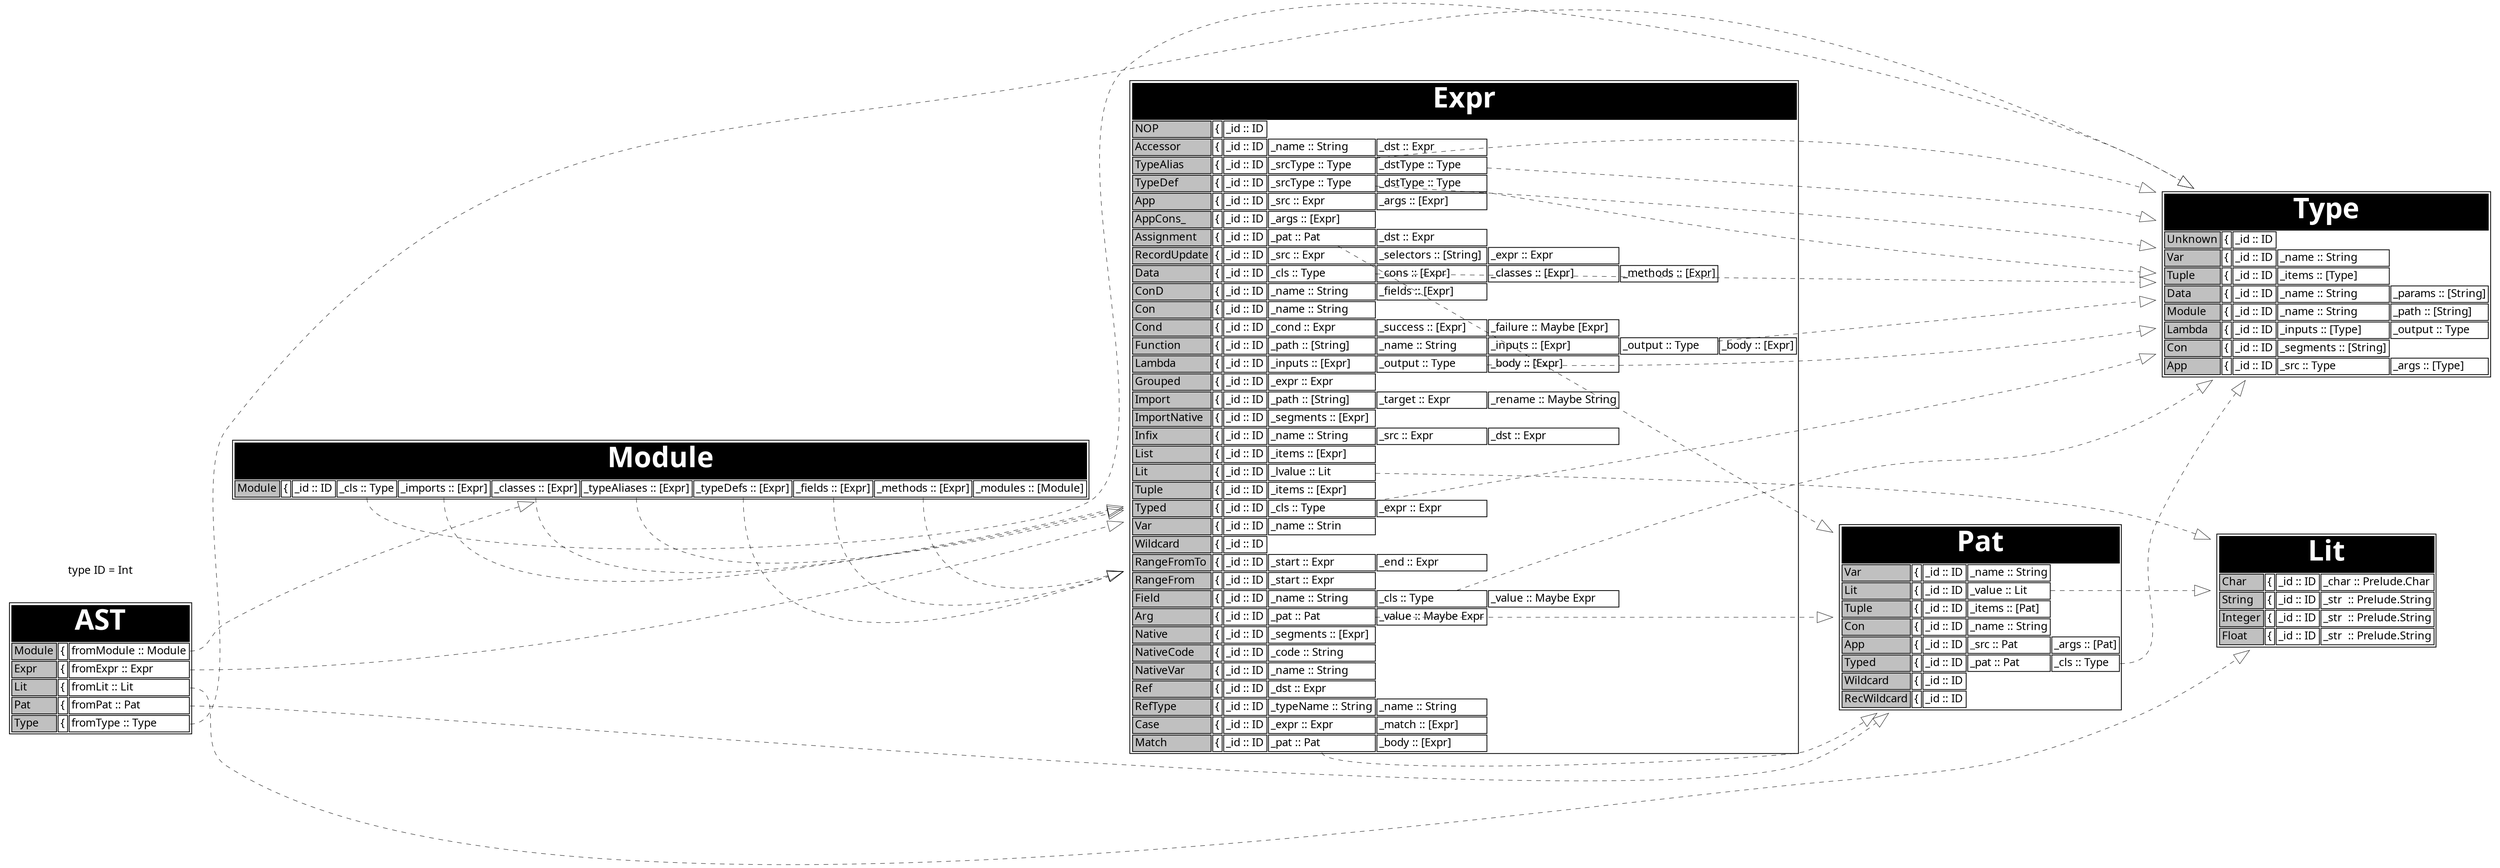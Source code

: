 digraph "G" {
    /// for fmt in png svg; do
    ///     for i in dot neato twopi circo fdp sfdp patchwork; do
    ///         # echo $fmt $i;
    ///         $i "-T$fmt" ast.dot > ${i}.$fmt &
    ///     done
    /// done
    /// 
    /// for i in dot; do
    ///     # echo $fmt $i 300 DPI;
    ///     # 7016 x 4961
    ///     $i -Tpng -Gdpi=300 -Gsize=23.38666666666666666666,16.53666666666666666666\! ast.dot > ${i}_big.png &
    ///     $i -Tsvg -Gdpi=300 -Gsize=23.38666666666666666666,16.53666666666666666666\! ast.dot > ${i}_big.svg &
    ///     $i -Tpdf -Gdpi=28                                                           ast.dot > ${i}_big.pdf &
    /// done
    /// wait

    //
    // '\n'.join(["Expr:{x} -> {y};".format(**locals()) for x, y in re.findall("<([a-zA-Z_]*)>[a-zA-Z_]* :: [[]?([a-zA-Z_]*)[]]?",  text)])
    
    rankdir = "LR";
    node [shape=none; fontname="Menlo-Regular" ];
    edge [penwidth=0.5; style=dashed; arrowsize=2; arrowhead="empty"];

    AST [ label = < <table>
         <tr><td ALIGN="center" bgcolor="black" colspan="3" PORT="AST"><font color="white" POINT-SIZE="36.0" FACE="Futura-Medium"><b>AST</b></font></td></tr>
         <tr><td ALIGN="left"  bgcolor="grey"><font FACE="Futura-Medium">Module</font></td> <td ALIGN="left">{</td> <td ALIGN="left" PORT="AST_Module">fromModule :: Module</td></tr>
         <tr><td ALIGN="left"  bgcolor="grey"><font FACE="Futura-Medium">Expr</font></td>   <td ALIGN="left">{</td> <td ALIGN="left" PORT="AST_Expr">fromExpr :: Expr</td></tr>
         <tr><td ALIGN="left"  bgcolor="grey"><font FACE="Futura-Medium">Lit</font></td>    <td ALIGN="left">{</td> <td ALIGN="left" PORT="AST_Lit">fromLit :: Lit</td></tr>
         <tr><td ALIGN="left"  bgcolor="grey"><font FACE="Futura-Medium">Pat</font></td>    <td ALIGN="left">{</td> <td ALIGN="left" PORT="AST_Pat">fromPat :: Pat</td></tr>
         <tr><td ALIGN="left"  bgcolor="grey"><font FACE="Futura-Medium">Type</font></td>   <td ALIGN="left">{</td> <td ALIGN="left" PORT="AST_Type">fromType :: Type</td></tr>
     </table>>
    ];
    AST:AST_Module -> Module [weight=0.1];
    AST:AST_Expr -> Expr;
    AST:AST_Lit -> Lit;
    AST:AST_Pat -> Pat;
    AST:AST_Type -> Type;

    Module [ label = < <table>
        <tr><td ALIGN="center" bgcolor="black" COLSPAN="11" PORT="Module"><font color="white" POINT-SIZE="36.0" FACE="Futura-Medium"><b>Module</b></font></td></tr>
        <tr>
            <td ALIGN="left" PORT="Module" bgcolor="grey"><font FACE="Futura-Medium">Module</font></td>
            <td ALIGN="left">{</td>
            <td ALIGN="left" PORT="id">_id :: ID</td>
            <td ALIGN="left" PORT="cls">_cls :: Type</td>
            <td ALIGN="left" PORT="imports">_imports :: [Expr]</td>
            <td ALIGN="left" PORT="classes">_classes :: [Expr]</td>
            <td ALIGN="left" PORT="typeAliases">_typeAliases :: [Expr]</td>
            <td ALIGN="left" PORT="typeDefs">_typeDefs :: [Expr]</td>
            <td ALIGN="left" PORT="fields">_fields :: [Expr]</td>
            <td ALIGN="left" PORT="methods">_methods :: [Expr]</td>
            <td ALIGN="left" PORT="modules">_modules :: [Module]</td>
        </tr>
     </table>>
    ];
// (for clarity)    Module:id -> ID;
    Module:cls -> Type [weight=0.1];
    Module:imports -> Expr [weight=0.1];
    Module:classes -> Expr [weight=0.1];
    Module:typeAliases -> Expr [weight=0.1];
    Module:typeDefs -> Expr [weight=0.1];
    Module:fields -> Expr [weight=0.1];
    Module:methods -> Expr [weight=0.1];
// (for clarity)    Module:modules -> Module [weight=0.1];

    ID [ label = "type ID = Int"];

    Lit [ label = < <table>
         <tr><td ALIGN="center" bgcolor="black" COLSPAN="4" PORT="Lit"><font color="white" POINT-SIZE="36.0" FACE="Futura-Medium"><b>Lit</b></font></td></tr>
         <tr><td ALIGN="left" PORT="Char" bgcolor="grey"><font FACE="Futura-Medium">Char</font></td>       <td ALIGN="left">{</td> <td ALIGN="left" PORT="Char_id">_id :: ID</td>   <td ALIGN="left" PORT="Char_char">_char :: Prelude.Char</td></tr>
         <tr><td ALIGN="left" PORT="String" bgcolor="grey"><font FACE="Futura-Medium">String</font></td>   <td ALIGN="left">{</td> <td ALIGN="left" PORT="String_id">_id :: ID</td> <td ALIGN="left" PORT="String_str">_str  :: Prelude.String</td></tr>
         <tr><td ALIGN="left" PORT="Integer" bgcolor="grey"><font FACE="Futura-Medium">Integer</font></td> <td ALIGN="left">{</td> <td ALIGN="left" PORT="Integer_id">_id :: ID</td><td ALIGN="left" PORT="Integer_str">_str  :: Prelude.String</td></tr>
         <tr><td ALIGN="left" PORT="Float" bgcolor="grey"><font FACE="Futura-Medium">Float</font></td>     <td ALIGN="left">{</td> <td ALIGN="left" PORT="Float_id">_id :: ID</td>  <td ALIGN="left" PORT="Float_str">_str  :: Prelude.String</td></tr>
     </table>>
    ];
// (for clarity)    Lit:Char_id -> ID;
// (for clarity)    Lit:String_id -> ID;
// (for clarity)    Lit:Integer_id -> ID;
// (for clarity)    Lit:Float_id -> ID;

    Pat [ label = < <table>
            <tr><td ALIGN="center" bgcolor="black" COLSPAN="5" PORT="Pat"><font color="white" POINT-SIZE="36.0" FACE="Futura-Medium"><b>Pat</b></font></td></tr>
            <tr><td ALIGN="left" PORT="Var" bgcolor="grey"><font FACE="Futura-Medium">Var</font></td>                 <td ALIGN="left">{</td> <td ALIGN="left" PORT="Var_id">_id :: ID</td>             <td ALIGN="left" PORT="Var_name">_name :: String</td></tr>
            <tr><td ALIGN="left" PORT="Lit" bgcolor="grey"><font FACE="Futura-Medium">Lit</font></td>                 <td ALIGN="left">{</td> <td ALIGN="left" PORT="Lit_id">_id :: ID</td>             <td ALIGN="left" PORT="Lit_value">_value :: Lit</td></tr>
            <tr><td ALIGN="left" PORT="Tuple" bgcolor="grey"><font FACE="Futura-Medium">Tuple</font></td>             <td ALIGN="left">{</td> <td ALIGN="left" PORT="Tuple_id">_id :: ID</td>           <td ALIGN="left" PORT="Tuple_items">_items :: [Pat]</td></tr>
            <tr><td ALIGN="left" PORT="Con" bgcolor="grey"><font FACE="Futura-Medium">Con</font></td>                 <td ALIGN="left">{</td> <td ALIGN="left" PORT="Con_id">_id :: ID</td>             <td ALIGN="left" PORT="Con_name">_name :: String</td></tr>
            <tr><td ALIGN="left" PORT="App" bgcolor="grey"><font FACE="Futura-Medium">App</font></td>                 <td ALIGN="left">{</td> <td ALIGN="left" PORT="App_id">_id :: ID</td>             <td ALIGN="left" PORT="App_src">_src :: Pat</td>              <td ALIGN="left" PORT="App_args">_args :: [Pat]</td></tr>
            <tr><td ALIGN="left" PORT="Typed" bgcolor="grey"><font FACE="Futura-Medium">Typed</font></td>             <td ALIGN="left">{</td> <td ALIGN="left" PORT="Typed_id">_id :: ID</td>           <td ALIGN="left" PORT="Typed_pat">_pat :: Pat</td>            <td ALIGN="left" PORT="Typed_cls">_cls :: Type</td></tr>
            <tr><td ALIGN="left" PORT="Wildcard" bgcolor="grey"><font FACE="Futura-Medium">Wildcard</font></td>       <td ALIGN="left">{</td> <td ALIGN="left" PORT="Wildcard_id">_id :: ID</td></tr>
            <tr><td ALIGN="left" PORT="RecWildcard" bgcolor="grey"><font FACE="Futura-Medium">RecWildcard</font></td> <td ALIGN="left">{</td> <td ALIGN="left" PORT="RecWildcard_id">_id :: ID</td></tr>
        </table>
     >
    ];
// (for clarity)    Pat:Var_id -> ID;  
// (for clarity)    Pat:Lit_id -> ID;  
// (for clarity)    Pat:Tuple_id -> ID;  
// (for clarity)    Pat:Con_id -> ID;  
// (for clarity)    Pat:App_id -> ID;  
// (for clarity)    Pat:Typed_id -> ID;  
// (for clarity)    Pat:Wildcard_id -> ID;  
// (for clarity)    Pat:RecWildcard_id -> ID;
    Pat:Lit_value -> Lit;
// (for clarity)    Pat:Tuple_items -> Pat;
// (for clarity)    Pat:App_src -> Pat;
// (for clarity)    Pat:Typed_pat -> Pat;
// (for clarity)    Pat:App_args -> Pat;
    Pat:Typed_cls -> Type;

    Expr [ shape = none; label = < <table>
         <tr><td ALIGN="center" bgcolor="black" colspan="8" PORT="Expr"><font color="white" POINT-SIZE="36.0" FACE="Futura-Medium"><b>Expr</b></font></td></tr>
         <tr><td ALIGN="left" PORT="Expr_NOP" bgcolor="grey"><font FACE="Futura-Medium">NOP</font></td>                   <td ALIGN="left">{</td> <td ALIGN="left" PORT="Expr_NOP_id">_id :: ID</td></tr>
         <tr><td ALIGN="left" PORT="Expr_Accessor" bgcolor="grey"><font FACE="Futura-Medium">Accessor</font></td>         <td ALIGN="left">{</td> <td ALIGN="left" PORT="Expr_Accessor_id">_id :: ID</td>     <td ALIGN="left" PORT="Expr_Accessor_name">_name :: String</td>                  <td ALIGN="left" PORT="Expr_Accessor_dst">_dst :: Expr</td></tr>
         <tr><td ALIGN="left" PORT="Expr_TypeAlias" bgcolor="grey"><font FACE="Futura-Medium">TypeAlias</font></td>       <td ALIGN="left">{</td> <td ALIGN="left" PORT="Expr_TypeAlias_id">_id :: ID</td>    <td ALIGN="left" PORT="Expr_TypeAlias_srcType">_srcType :: Type</td>             <td ALIGN="left" PORT="Expr_TypeAlias_dstType">_dstType :: Type</td></tr>
         <tr><td ALIGN="left" PORT="Expr_TypeDef" bgcolor="grey"><font FACE="Futura-Medium">TypeDef</font></td>           <td ALIGN="left">{</td> <td ALIGN="left" PORT="Expr_TypeDef_id">_id :: ID</td>      <td ALIGN="left" PORT="Expr_TypeDef_srcType">_srcType :: Type</td>               <td ALIGN="left" PORT="Expr_TypeDef_dstType">_dstType :: Type</td></tr>
         <tr><td ALIGN="left" PORT="Expr_App" bgcolor="grey"><font FACE="Futura-Medium">App</font></td>                   <td ALIGN="left">{</td> <td ALIGN="left" PORT="Expr_App_id">_id :: ID</td>          <td ALIGN="left" PORT="Expr_App_src">_src :: Expr</td>                           <td ALIGN="left" PORT="Expr_App_args">_args :: [Expr]</td></tr>
         <tr><td ALIGN="left" PORT="Expr_AppCons_" bgcolor="grey"><font FACE="Futura-Medium">AppCons_</font></td>         <td ALIGN="left">{</td> <td ALIGN="left" PORT="Expr_AppCons__id">_id :: ID</td>     <td ALIGN="left" PORT="Expr_AppCons__args">_args :: [Expr]</td></tr>
         <tr><td ALIGN="left" PORT="Expr_Assignment" bgcolor="grey"><font FACE="Futura-Medium">Assignment</font></td>     <td ALIGN="left">{</td> <td ALIGN="left" PORT="Expr_Assignment_id">_id :: ID</td>   <td ALIGN="left" PORT="Expr_Assignment_pat">_pat :: Pat</td>                     <td ALIGN="left" PORT="Expr_Assignment_dst">_dst :: Expr</td></tr>
         <tr><td ALIGN="left" PORT="Expr_RecordUpdate" bgcolor="grey"><font FACE="Futura-Medium">RecordUpdate</font></td> <td ALIGN="left">{</td> <td ALIGN="left" PORT="Expr_RecordUpdate_id">_id :: ID</td> <td ALIGN="left" PORT="Expr_RecordUpdate_src">_src :: Expr</td>                  <td ALIGN="left" PORT="Expr_RecordUpdate_selectors">_selectors :: [String]</td> <td ALIGN="left" PORT="Expr_RecordUpdate__expr">_expr :: Expr</td></tr>
         <tr><td ALIGN="left" PORT="Expr_Data" bgcolor="grey"><font FACE="Futura-Medium">Data</font></td>                 <td ALIGN="left">{</td> <td ALIGN="left" PORT="Expr_Data_id">_id :: ID</td>         <td ALIGN="left" PORT="Expr_Data_cls">_cls :: Type</td>                          <td ALIGN="left" PORT="Expr_Data_cons">_cons :: [Expr]</td>                     <td ALIGN="left" PORT="Expr_Data_classes">_classes :: [Expr]</td>           <td ALIGN="left" PORT="Expr_Data_methods">_methods :: [Expr]</td></tr>
         <tr><td ALIGN="left" PORT="Expr_ConD" bgcolor="grey"><font FACE="Futura-Medium">ConD</font></td>                 <td ALIGN="left">{</td> <td ALIGN="left" PORT="Expr_ConD_id">_id :: ID</td>         <td ALIGN="left" PORT="Expr_ConD_name">_name :: String</td>                      <td ALIGN="left" PORT="Expr_ConD_fields">_fields :: [Expr]</td></tr>
         <tr><td ALIGN="left" PORT="Expr_Con" bgcolor="grey"><font FACE="Futura-Medium">Con</font></td>                   <td ALIGN="left">{</td> <td ALIGN="left" PORT="Expr_Con_id">_id :: ID</td>          <td ALIGN="left" PORT="Expr_Con_name">_name :: String</td></tr>
         <tr><td ALIGN="left" PORT="Expr_Cond" bgcolor="grey"><font FACE="Futura-Medium">Cond</font></td>                 <td ALIGN="left">{</td> <td ALIGN="left" PORT="Expr_Cond_id">_id :: ID</td>         <td ALIGN="left" PORT="Expr_Cond_cond">_cond :: Expr</td>                        <td ALIGN="left" PORT="Expr_Cond_success">_success :: [Expr]</td>               <td ALIGN="left" >_failure :: Maybe [Expr]</td></tr>
         <tr><td ALIGN="left" PORT="Expr_Function" bgcolor="grey"><font FACE="Futura-Medium">Function</font></td>         <td ALIGN="left">{</td> <td ALIGN="left" PORT="Expr_Function_id">_id :: ID</td>     <td ALIGN="left" PORT="Expr_Function_path">_path :: [String]</td>                <td ALIGN="left" PORT="Expr_Function_name">_name :: String</td>                 <td ALIGN="left" >_inputs :: [Expr]</td>                                    <td ALIGN="left" PORT="Expr_Function_output">_output :: Type</td>      <td ALIGN="left" PORT="Expr_Function_body">_body :: [Expr]</td></tr>
         <tr><td ALIGN="left" PORT="Expr_Lambda" bgcolor="grey"><font FACE="Futura-Medium">Lambda</font></td>             <td ALIGN="left">{</td> <td ALIGN="left" PORT="Expr_Lambda_id">_id :: ID</td>       <td ALIGN="left" PORT="Expr_Lambda_inputs">_inputs :: [Expr]</td>                <td ALIGN="left" PORT="Expr_Lambda_output">_output :: Type</td>                 <td ALIGN="left" >_body :: [Expr]</td></tr>
         <tr><td ALIGN="left" PORT="Expr_Grouped" bgcolor="grey"><font FACE="Futura-Medium">Grouped</font></td>           <td ALIGN="left">{</td> <td ALIGN="left" PORT="Expr_Grouped_id">_id :: ID</td>      <td ALIGN="left" PORT="Expr_Grouped_expr">_expr :: Expr</td></tr>
         <tr><td ALIGN="left" PORT="Expr_Import" bgcolor="grey"><font FACE="Futura-Medium">Import</font></td>             <td ALIGN="left">{</td> <td ALIGN="left" PORT="Expr_Import_id">_id :: ID</td>       <td ALIGN="left" PORT="Expr_Import_path">_path :: [String]</td>                  <td ALIGN="left" PORT="Expr_Import_target">_target :: Expr</td>                 <td ALIGN="left" PORT="Expr_Import_rename">_rename :: Maybe String</td></tr>
         <tr><td ALIGN="left" PORT="Expr_ImportNative" bgcolor="grey"><font FACE="Futura-Medium">ImportNative</font></td> <td ALIGN="left">{</td> <td ALIGN="left" PORT="Expr_ImportNative_id">_id :: ID</td> <td ALIGN="left" PORT="Expr_ImportNative_segments">_segments :: [Expr]</td></tr>
         <tr><td ALIGN="left" PORT="Expr_Infix" bgcolor="grey"><font FACE="Futura-Medium">Infix</font></td>               <td ALIGN="left">{</td> <td ALIGN="left" PORT="Expr_Infix_id">_id :: ID</td>        <td ALIGN="left" PORT="Expr_Infix_name">_name :: String</td>                     <td ALIGN="left" PORT="Expr_Infix_src">_src :: Expr</td>                        <td ALIGN="left" PORT="Expr_Infix_dst">_dst :: Expr</td></tr>
         <tr><td ALIGN="left" PORT="Expr_List" bgcolor="grey"><font FACE="Futura-Medium">List</font></td>                 <td ALIGN="left">{</td> <td ALIGN="left" PORT="Expr_List_id">_id :: ID</td>         <td ALIGN="left" PORT="Expr_List_items">_items :: [Expr]</td></tr>
         <tr><td ALIGN="left" PORT="Expr_Lit" bgcolor="grey"><font FACE="Futura-Medium">Lit</font></td>                   <td ALIGN="left">{</td> <td ALIGN="left" PORT="Expr_Lit_id">_id :: ID</td>          <td ALIGN="left" PORT="Expr_Lit_lvalue">_lvalue :: Lit</td></tr>
         <tr><td ALIGN="left" PORT="Expr_Tuple" bgcolor="grey"><font FACE="Futura-Medium">Tuple</font></td>               <td ALIGN="left">{</td> <td ALIGN="left" PORT="Expr_Tuple_id">_id :: ID</td>        <td ALIGN="left" PORT="Expr_Tuple_items">_items :: [Expr]</td></tr>
         <tr><td ALIGN="left" PORT="Expr_Typed" bgcolor="grey"><font FACE="Futura-Medium">Typed</font></td>               <td ALIGN="left">{</td> <td ALIGN="left" PORT="Expr_Typed_id">_id :: ID</td>        <td ALIGN="left" PORT="Expr_Typed_cls">_cls :: Type</td>                         <td ALIGN="left" PORT="Expr_Typed_expr">_expr :: Expr</td></tr>
         <tr><td ALIGN="left" PORT="Expr_Var" bgcolor="grey"><font FACE="Futura-Medium">Var</font></td>                   <td ALIGN="left">{</td> <td ALIGN="left" PORT="Expr_Var_id">_id :: ID</td>          <td ALIGN="left" PORT="Expr_Var_name">_name :: Strin</td></tr>
         <tr><td ALIGN="left" PORT="Expr_Wildcard" bgcolor="grey"><font FACE="Futura-Medium">Wildcard</font></td>         <td ALIGN="left">{</td> <td ALIGN="left" PORT="Expr_Wildcard_id">_id :: ID</td></tr>
         <tr><td ALIGN="left" PORT="Expr_RangeFromTo" bgcolor="grey"><font FACE="Futura-Medium">RangeFromTo</font></td>   <td ALIGN="left">{</td> <td ALIGN="left" PORT="Expr_RangeFromTo_id">_id :: ID</td>  <td ALIGN="left" PORT="Expr_RangeFromTo_start">_start :: Expr</td>               <td ALIGN="left" PORT="Expr_RangeFromTo_end">_end :: Expr</td></tr>
         <tr><td ALIGN="left" PORT="Expr_RangeFrom" bgcolor="grey"><font FACE="Futura-Medium">RangeFrom</font></td>       <td ALIGN="left">{</td> <td ALIGN="left" PORT="Expr_RangeFrom_id">_id :: ID</td>    <td ALIGN="left" PORT="Expr_RangeFrom_start">_start :: Expr</td></tr>
         <tr><td ALIGN="left" PORT="Expr_Field" bgcolor="grey"><font FACE="Futura-Medium">Field</font></td>               <td ALIGN="left">{</td> <td ALIGN="left" PORT="Expr_Field_id">_id :: ID</td>        <td ALIGN="left" PORT="Expr_Field_name">_name :: String</td>                     <td ALIGN="left" PORT="Expr_Field_cls">_cls :: Type</td>                        <td ALIGN="left" PORT="Expr_Field_value">_value :: Maybe Expr</td></tr>
         <tr><td ALIGN="left" PORT="Expr_Arg" bgcolor="grey"><font FACE="Futura-Medium">Arg</font></td>                   <td ALIGN="left">{</td> <td ALIGN="left" PORT="Expr_Arg_id">_id :: ID</td>          <td ALIGN="left" PORT="Expr_Arg_pat">_pat :: Pat</td>                            <td ALIGN="left" PORT="Expr_Arg_value">_value :: Maybe Expr</td></tr>
         <tr><td ALIGN="left" PORT="Expr_Native" bgcolor="grey"><font FACE="Futura-Medium">Native</font></td>             <td ALIGN="left">{</td> <td ALIGN="left" PORT="Expr_Native_id">_id :: ID</td>       <td ALIGN="left" PORT="Expr_Native_segments">_segments :: [Expr]</td></tr>
         <tr><td ALIGN="left" PORT="Expr_NativeCode" bgcolor="grey"><font FACE="Futura-Medium">NativeCode</font></td>     <td ALIGN="left">{</td> <td ALIGN="left" PORT="Expr_NativeCode_id">_id :: ID</td>   <td ALIGN="left" PORT="Expr_NativeCode_code">_code :: String</td></tr>
         <tr><td ALIGN="left" PORT="Expr_NativeVar" bgcolor="grey"><font FACE="Futura-Medium">NativeVar</font></td>       <td ALIGN="left">{</td> <td ALIGN="left" PORT="Expr_NativeVar_id">_id :: ID</td>    <td ALIGN="left" PORT="Expr_NativeVar_name">_name :: String</td></tr>
         <tr><td ALIGN="left" PORT="Expr_Ref" bgcolor="grey"><font FACE="Futura-Medium">Ref</font></td>                   <td ALIGN="left">{</td> <td ALIGN="left" PORT="Expr_Ref_id">_id :: ID</td>          <td ALIGN="left" PORT="Expr_Ref_dst">_dst :: Expr</td></tr>
         <tr><td ALIGN="left" PORT="Expr_RefType" bgcolor="grey"><font FACE="Futura-Medium">RefType</font></td>           <td ALIGN="left">{</td> <td ALIGN="left" PORT="Expr_RefType_id">_id :: ID</td>      <td ALIGN="left" PORT="Expr_RefType_typeName">_typeName :: String</td>           <td ALIGN="left" PORT="Expr_RefType_name">_name :: String</td></tr>
         <tr><td ALIGN="left" PORT="Expr_Case" bgcolor="grey"><font FACE="Futura-Medium">Case</font></td>                 <td ALIGN="left">{</td> <td ALIGN="left" PORT="Expr_Case_id">_id :: ID</td>         <td ALIGN="left" PORT="Expr_Case_expr">_expr :: Expr</td>                        <td ALIGN="left" PORT="Expr_Case_match">_match :: [Expr]</td></tr>
         <tr><td ALIGN="left" PORT="Expr_Match" bgcolor="grey"><font FACE="Futura-Medium">Match</font></td>               <td ALIGN="left">{</td> <td ALIGN="left" PORT="Expr_Match_id">_id :: ID</td>        <td ALIGN="left" PORT="Expr_Match_pat">_pat :: Pat</td>                          <td ALIGN="left" PORT="Expr_Match_body">_body :: [Expr]</td></tr>
     </table>>
    ];
// (for clarity)    Expr:Expr_NOP_id -> ID;
// (for clarity)    Expr:Expr_Accessor_id -> ID;
// (for clarity)    Expr:Expr_Accessor_dst -> Expr;
// (for clarity)    Expr:Expr_TypeAlias_id -> ID;
    Expr:Expr_TypeAlias_srcType -> Type;
    Expr:Expr_TypeAlias_dstType -> Type;
// (for clarity)    Expr:Expr_TypeDef_id -> ID;
    Expr:Expr_TypeDef_srcType -> Type;
    Expr:Expr_TypeDef_dstType -> Type;
// (for clarity)    Expr:Expr_App_id -> ID;
// (for clarity)    Expr:Expr_App_src -> Expr;
// (for clarity)    Expr:Expr_App_args -> Expr;
// (for clarity)    Expr:Expr_AppCons__id -> ID;
// (for clarity)    Expr:Expr_AppCons__args -> Expr;
// (for clarity)    Expr:Expr_Assignment_id -> ID;
    Expr:Expr_Assignment_pat -> Pat;
// (for clarity)    Expr:Expr_Assignment_dst -> Expr;
// (for clarity)    Expr:Expr_RecordUpdate_id -> ID;
// (for clarity)    Expr:Expr_RecordUpdate_src -> Expr;
// (for clarity)    Expr:Expr_RecordUpdate__expr -> Expr;
// (for clarity)    Expr:Expr_Data_id -> ID;
    Expr:Expr_Data_cls -> Type;
// (for clarity)    Expr:Expr_Data_cons -> Expr;
// (for clarity)    Expr:Expr_Data_classes -> Expr;
// (for clarity)    Expr:Expr_Data_methods -> Expr;
// (for clarity)    Expr:Expr_ConD_id -> ID;
// (for clarity)    Expr:Expr_ConD_fields -> Expr;
// (for clarity)    Expr:Expr_Con_id -> ID;
// (for clarity)    Expr:Expr_Cond_id -> ID;
// (for clarity)    Expr:Expr_Cond_cond -> Expr;
// (for clarity)    Expr:Expr_Cond_success -> Expr;
// (for clarity)    Expr:Expr_Function_id -> ID;
    Expr:Expr_Function_output -> Type;
// (for clarity)    Expr:Expr_Function_body -> Expr;
// (for clarity)    Expr:Expr_Lambda_id -> ID;
// (for clarity)    Expr:Expr_Lambda_inputs -> Expr;
    Expr:Expr_Lambda_output -> Type;
// (for clarity)    Expr:Expr_Grouped_id -> ID;
// (for clarity)    Expr:Expr_Grouped_expr -> Expr;
// (for clarity)    Expr:Expr_Import_id -> ID;
// (for clarity)    Expr:Expr_Import_target -> Expr;
// (for clarity)    Expr:Expr_Import_rename -> String;
// (for clarity)    Expr:Expr_ImportNative_id -> ID;
// (for clarity)    Expr:Expr_ImportNative_segments -> Expr;
// (for clarity)    Expr:Expr_Infix_id -> ID;
// (for clarity)    Expr:Expr_Infix_src -> Expr;
// (for clarity)    Expr:Expr_Infix_dst -> Expr;
// (for clarity)    Expr:Expr_List_id -> ID;
// (for clarity)    Expr:Expr_List_items -> Expr;
// (for clarity)    Expr:Expr_Lit_id -> ID;
    Expr:Expr_Lit_lvalue -> Lit;
// (for clarity)    Expr:Expr_Tuple_id -> ID;
// (for clarity)    Expr:Expr_Tuple_items -> Expr;
// (for clarity)    Expr:Expr_Typed_id -> ID;
    Expr:Expr_Typed_cls -> Type;
// (for clarity)    Expr:Expr_Typed_expr -> Expr;
// (for clarity)    Expr:Expr_Var_id -> ID;
// (for clarity)    Expr:Expr_Wildcard_id -> ID;
// (for clarity)    Expr:Expr_RangeFromTo_id -> ID;
// (for clarity)    Expr:Expr_RangeFromTo_start -> Expr;
// (for clarity)    Expr:Expr_RangeFromTo_end -> Expr;
// (for clarity)    Expr:Expr_RangeFrom_id -> ID;
// (for clarity)    Expr:Expr_RangeFrom_start -> Expr;
// (for clarity)    Expr:Expr_Field_id -> ID;
    Expr:Expr_Field_cls -> Type;
// (for clarity)    Expr:Expr_Field_value -> Expr;
// (for clarity)    Expr:Expr_Arg_id -> ID;
    Expr:Expr_Arg_pat -> Pat;
// (for clarity)    Expr:Expr_Arg_value -> Expr;
// (for clarity)    Expr:Expr_Native_id -> ID;
// (for clarity)    Expr:Expr_Native_segments -> Expr;
// (for clarity)    Expr:Expr_NativeCode_id -> ID;
// (for clarity)    Expr:Expr_NativeVar_id -> ID;
// (for clarity)    Expr:Expr_Ref_id -> ID;
// (for clarity)    Expr:Expr_Ref_dst -> Expr;
// (for clarity)    Expr:Expr_RefType_id -> ID;
// (for clarity)    Expr:Expr_Case_id -> ID;
// (for clarity)    Expr:Expr_Case_expr -> Expr;
// (for clarity)    Expr:Expr_Case_match -> Expr;
// (for clarity)    Expr:Expr_Match_id -> ID;
    Expr:Expr_Match_pat -> Pat;
// (for clarity)    Expr:Expr_Match_body -> Expr;

    Type [ label = < <table>
     <tr><td ALIGN="center" bgcolor="black" COLSPAN="5"><font color="white" POINT-SIZE="36.0" FACE="Futura-Medium"><b>Type</b></font></td></tr>
     <tr><td ALIGN="left" PORT="Type_Unknown" bgcolor="grey"><font FACE="Futura-Medium">Unknown</font></td> <td ALIGN="left">{</td> <td ALIGN="left" PORT="Type_Unknown_id">_id :: ID</td></tr>
     <tr><td ALIGN="left" PORT="Type_Var" bgcolor="grey"><font FACE="Futura-Medium">Var</font></td>         <td ALIGN="left">{</td> <td ALIGN="left" PORT="Type_Var_id">_id :: ID</td>         <td ALIGN="left" PORT="Type_Var_name">_name :: String</td></tr>
     <tr><td ALIGN="left" PORT="Type_Tuple" bgcolor="grey"><font FACE="Futura-Medium">Tuple</font></td>     <td ALIGN="left">{</td> <td ALIGN="left" PORT="Type_Tuple_id">_id :: ID</td>       <td ALIGN="left" PORT="Type_Tuple_items">_items :: [Type]</td></tr>
     <tr><td ALIGN="left" PORT="Type_Data" bgcolor="grey"><font FACE="Futura-Medium">Data</font></td>       <td ALIGN="left">{</td> <td ALIGN="left" PORT="Type_Data_id">_id :: ID</td>        <td ALIGN="left" PORT="Type_Data_name">_name :: String</td>               <td ALIGN="left" PORT="Type_Data_params">_params :: [String]</td></tr>
     <tr><td ALIGN="left" PORT="Type_Module" bgcolor="grey"><font FACE="Futura-Medium">Module</font></td>   <td ALIGN="left">{</td> <td ALIGN="left" PORT="Type_Module_id">_id :: ID</td>      <td ALIGN="left" PORT="Type_Module_name">_name :: String</td>             <td ALIGN="left" PORT="Type_Module_path">_path :: [String]</td></tr>
     <tr><td ALIGN="left" PORT="Type_Lambda" bgcolor="grey"><font FACE="Futura-Medium">Lambda</font></td>   <td ALIGN="left">{</td> <td ALIGN="left" PORT="Type_Lambda_id">_id :: ID</td>      <td ALIGN="left" PORT="Type_Lambda_inputs">_inputs :: [Type]</td>         <td ALIGN="left" PORT="Type_Lambda_output">_output :: Type</td></tr>
     <tr><td ALIGN="left" PORT="Type_Con" bgcolor="grey"><font FACE="Futura-Medium">Con</font></td>         <td ALIGN="left">{</td> <td ALIGN="left" PORT="Type_Con_id">_id :: ID</td>         <td ALIGN="left" PORT="Type_Con_segments">_segments :: [String]</td></tr>
     <tr><td ALIGN="left" PORT="Type_App" bgcolor="grey"><font FACE="Futura-Medium">App</font></td>         <td ALIGN="left">{</td> <td ALIGN="left" PORT="Type_App_id">_id :: ID</td>         <td ALIGN="left" PORT="Type_App_src">_src :: Type</td>                    <td ALIGN="left" PORT="Type_App_args">_args :: [Type]</td></tr>
     </table>>
    ];
// (for clarity)    Type:Type_Unknown_id -> ID;
// (for clarity)    Type:Type_Var_id -> ID;
// (for clarity)    Type:Type_Tuple_id -> ID;
// (for clarity)    Type:Type_Tuple_items -> Type;
// (for clarity)    Type:Type_Data_id -> ID;
// (for clarity)    Type:Type_Module_id -> ID;
// (for clarity)    Type:Type_Lambda_id -> ID;
// (for clarity)    Type:Type_Lambda_inputs -> Type;
// (for clarity)    Type:Type_Lambda_output -> Type;
// (for clarity)    Type:Type_Con_id -> ID;
// (for clarity)    Type:Type_App_id -> ID;
// (for clarity)    Type:Type_App_src -> Type;
}

